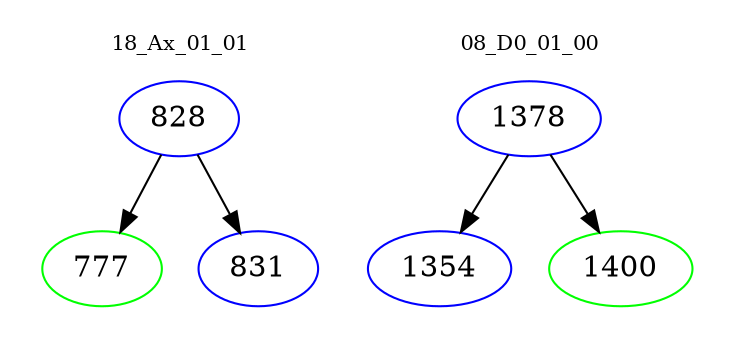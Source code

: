digraph{
subgraph cluster_0 {
color = white
label = "18_Ax_01_01";
fontsize=10;
T0_828 [label="828", color="blue"]
T0_828 -> T0_777 [color="black"]
T0_777 [label="777", color="green"]
T0_828 -> T0_831 [color="black"]
T0_831 [label="831", color="blue"]
}
subgraph cluster_1 {
color = white
label = "08_D0_01_00";
fontsize=10;
T1_1378 [label="1378", color="blue"]
T1_1378 -> T1_1354 [color="black"]
T1_1354 [label="1354", color="blue"]
T1_1378 -> T1_1400 [color="black"]
T1_1400 [label="1400", color="green"]
}
}
